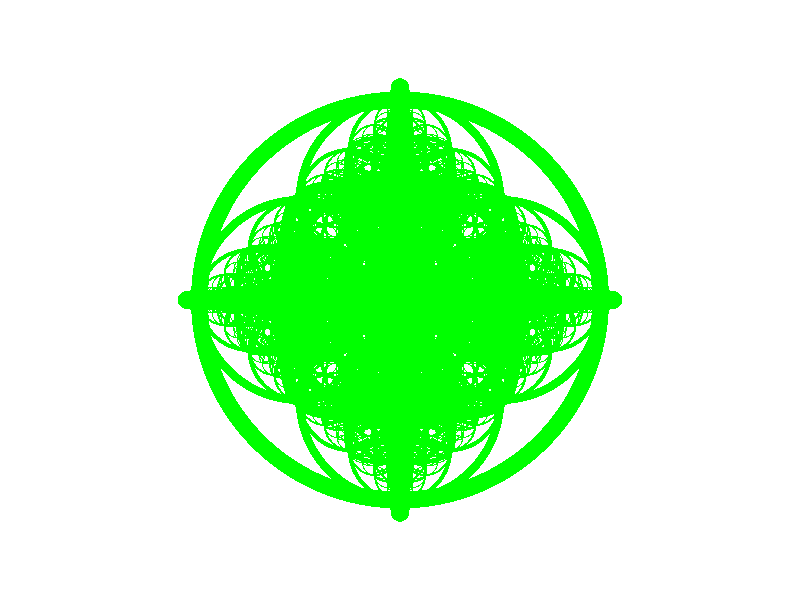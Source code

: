 #include "textures.inc"


camera {
location <0,0,-3> look_at 0
}

sky_sphere { pigment { color rgb 1 } } 
light_source {< 20, 10, 50> color rgb <1,1,1> }

// Objeto base
#declare ring = torus { 1, 0.04 } 

// Monto la esfera de anillos
#declare ringsphere =
	union {
		object { ring }
		object { ring rotate <90,0,0> } 
		object { ring rotate <0,0,90> }
		
		texture {
		finish {Metal} 
		pigment {rgbt <0,1,0.0,0>} } //Transp 0-1	
}

// Declara el objeto fractal a partir de la esfera de anillos base
#declare fractal = ringsphere;

//object {
//	ringsphere
//	texture {
//	pigment {rgbt <0,0,1,0>} } //Transp 0-1
//}

////Ejemplo 1. Añado una copia 
//object { fractal scale 0.5 translate <0.5,0,0> }


////Ejemplo 2. Añado varias copias cada vez más pequeñas con un bucle
//#declare iteration = 0;
//#while (iteration<2)
//	#declare fractal = 
//		union {
//			object {ringsphere}
//			object {fractal scale 0.5 translate <0.5,0,0>}
//		}
//	#declare iteration= iteration + 1;
//#end


////Ejemplo 3. Añado varias copias cada vez más pequeñas con un bucle
//#declare iteration = 0;
//#while (iteration<1)
//	#declare fractal = 
//		union {
//			object {ringsphere}
//			object { fractal scale 0.5 translate <0.5,0,0> }
//			object { fractal scale 0.5 translate <-0.5,0,0> } 
//			object { fractal scale 0.5 translate <0,0.5,0> } 
//			object { fractal scale 0.5 translate <0,-0.5,0> } 
//			object { fractal scale 0.5 translate <0,0,0.5> } 
//			object { fractal scale 0.5 translate <0,0,-0.5> }
//		}
//	#declare iteration= iteration + 1;
//#end


//Instancio el objeto
object {fractal}


////Ejemplo 4. Programo lo mismo con macros
#macro myfractal (s, centro, recursividad)
	#if(recursividad>0)
	object { ringsphere scale s translate centro
		//rotate <20,30,40>
		texture { pigment {rgbt <0,1,0.0,0.3>} } 
		}
		myfractal (s/2, centro + 0.5*s*x,recursividad-1) 
		myfractal (s/2, centro + 0.5*s*-x,recursividad-1) 
		myfractal (s/2, centro + 0.5*s*y,recursividad-1) 
		myfractal (s/2, centro + 0.5*s*-y,recursividad-1) 
		myfractal (s/2, centro + 0.5*s*z,recursividad-1) 
		myfractal (s/2, centro + 0.5*s*-z,recursividad-1)
	#end 
#end
 myfractal (1, 0, 5)
